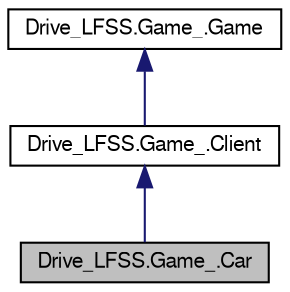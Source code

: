 digraph G
{
  bgcolor="transparent";
  edge [fontname="FreeSans",fontsize=10,labelfontname="FreeSans",labelfontsize=10];
  node [fontname="FreeSans",fontsize=10,shape=record];
  Node1 [label="Drive_LFSS.Game_.Car",height=0.2,width=0.4,color="black", fillcolor="grey75", style="filled" fontcolor="black"];
  Node2 -> Node1 [dir=back,color="midnightblue",fontsize=10,style="solid",fontname="FreeSans"];
  Node2 [label="Drive_LFSS.Game_.Client",height=0.2,width=0.4,color="black",URL="$class_drive___l_f_s_s_1_1_game___1_1_client.html"];
  Node3 -> Node2 [dir=back,color="midnightblue",fontsize=10,style="solid",fontname="FreeSans"];
  Node3 [label="Drive_LFSS.Game_.Game",height=0.2,width=0.4,color="black",URL="$class_drive___l_f_s_s_1_1_game___1_1_game.html"];
}

